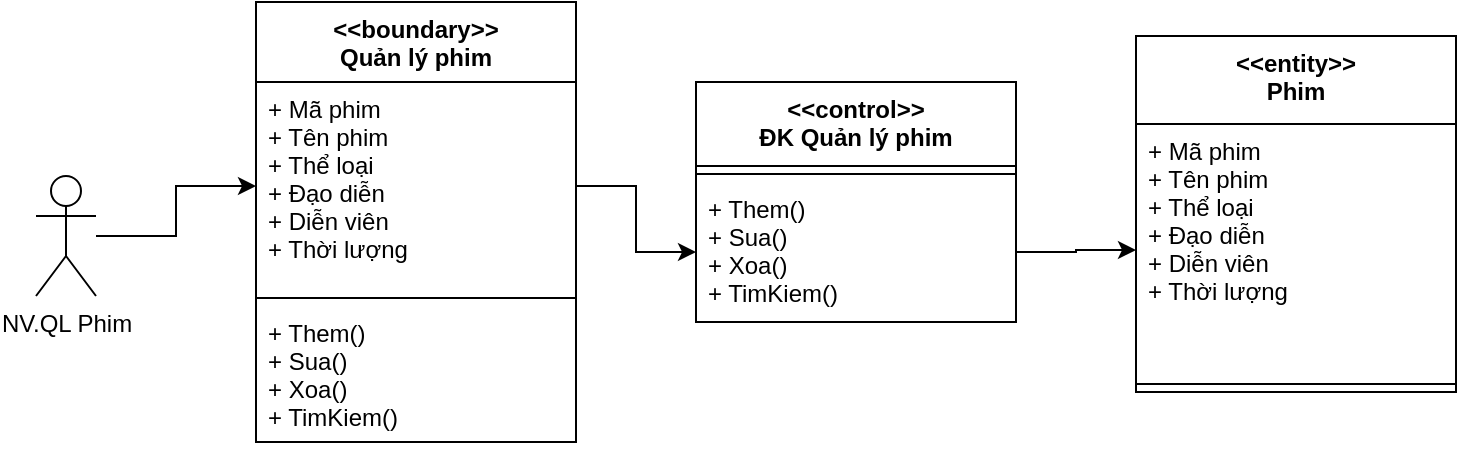 <mxfile version="10.6.1" type="device"><diagram id="qaLjfA3XdHeHFzLCK_MB" name="Page-1"><mxGraphModel dx="792" dy="401" grid="1" gridSize="10" guides="1" tooltips="1" connect="1" arrows="1" fold="1" page="1" pageScale="1" pageWidth="827" pageHeight="1169" math="0" shadow="0"><root><mxCell id="0"/><mxCell id="1" parent="0"/><mxCell id="EC31i34TCU2EPOhqo-vA-16" value="" style="edgeStyle=orthogonalEdgeStyle;rounded=0;orthogonalLoop=1;jettySize=auto;html=1;" edge="1" parent="1" source="EC31i34TCU2EPOhqo-vA-1" target="EC31i34TCU2EPOhqo-vA-3"><mxGeometry relative="1" as="geometry"/></mxCell><mxCell id="EC31i34TCU2EPOhqo-vA-1" value="NV.QL Phim" style="shape=umlActor;verticalLabelPosition=bottom;labelBackgroundColor=#ffffff;verticalAlign=top;html=1;outlineConnect=0;" vertex="1" parent="1"><mxGeometry x="60" y="250" width="30" height="60" as="geometry"/></mxCell><mxCell id="EC31i34TCU2EPOhqo-vA-2" value="&lt;&lt;boundary&gt;&gt;&#10;Quản lý phim&#10;" style="swimlane;fontStyle=1;align=center;verticalAlign=top;childLayout=stackLayout;horizontal=1;startSize=40;horizontalStack=0;resizeParent=1;resizeParentMax=0;resizeLast=0;collapsible=1;marginBottom=0;" vertex="1" parent="1"><mxGeometry x="170" y="163" width="160" height="220" as="geometry"/></mxCell><mxCell id="EC31i34TCU2EPOhqo-vA-3" value="+ Mã phim &#10;+ Tên phim&#10;+ Thể loại&#10;+ Đạo diễn&#10;+ Diễn viên&#10;+ Thời lượng&#10;" style="text;strokeColor=none;fillColor=none;align=left;verticalAlign=top;spacingLeft=4;spacingRight=4;overflow=hidden;rotatable=0;points=[[0,0.5],[1,0.5]];portConstraint=eastwest;" vertex="1" parent="EC31i34TCU2EPOhqo-vA-2"><mxGeometry y="40" width="160" height="104" as="geometry"/></mxCell><mxCell id="EC31i34TCU2EPOhqo-vA-4" value="" style="line;strokeWidth=1;fillColor=none;align=left;verticalAlign=middle;spacingTop=-1;spacingLeft=3;spacingRight=3;rotatable=0;labelPosition=right;points=[];portConstraint=eastwest;" vertex="1" parent="EC31i34TCU2EPOhqo-vA-2"><mxGeometry y="144" width="160" height="8" as="geometry"/></mxCell><mxCell id="EC31i34TCU2EPOhqo-vA-5" value="+ Them()&#10;+ Sua()&#10;+ Xoa()&#10;+ TimKiem()&#10;" style="text;strokeColor=none;fillColor=none;align=left;verticalAlign=top;spacingLeft=4;spacingRight=4;overflow=hidden;rotatable=0;points=[[0,0.5],[1,0.5]];portConstraint=eastwest;" vertex="1" parent="EC31i34TCU2EPOhqo-vA-2"><mxGeometry y="152" width="160" height="68" as="geometry"/></mxCell><mxCell id="EC31i34TCU2EPOhqo-vA-10" value="&lt;&lt;control&gt;&gt;&#10;ĐK Quản lý phim&#10;" style="swimlane;fontStyle=1;align=center;verticalAlign=top;childLayout=stackLayout;horizontal=1;startSize=42;horizontalStack=0;resizeParent=1;resizeParentMax=0;resizeLast=0;collapsible=1;marginBottom=0;" vertex="1" parent="1"><mxGeometry x="390" y="203" width="160" height="120" as="geometry"/></mxCell><mxCell id="EC31i34TCU2EPOhqo-vA-11" value="" style="line;strokeWidth=1;fillColor=none;align=left;verticalAlign=middle;spacingTop=-1;spacingLeft=3;spacingRight=3;rotatable=0;labelPosition=right;points=[];portConstraint=eastwest;" vertex="1" parent="EC31i34TCU2EPOhqo-vA-10"><mxGeometry y="42" width="160" height="8" as="geometry"/></mxCell><mxCell id="EC31i34TCU2EPOhqo-vA-12" value="+ Them()&#10;+ Sua()&#10;+ Xoa()&#10;+ TimKiem()&#10;&#10;" style="text;strokeColor=none;fillColor=none;align=left;verticalAlign=top;spacingLeft=4;spacingRight=4;overflow=hidden;rotatable=0;points=[[0,0.5],[1,0.5]];portConstraint=eastwest;" vertex="1" parent="EC31i34TCU2EPOhqo-vA-10"><mxGeometry y="50" width="160" height="70" as="geometry"/></mxCell><mxCell id="EC31i34TCU2EPOhqo-vA-13" value="&lt;&lt;entity&gt;&gt;&#10;Phim&#10;" style="swimlane;fontStyle=1;align=center;verticalAlign=top;childLayout=stackLayout;horizontal=1;startSize=44;horizontalStack=0;resizeParent=1;resizeParentMax=0;resizeLast=0;collapsible=1;marginBottom=0;" vertex="1" parent="1"><mxGeometry x="610" y="180" width="160" height="178" as="geometry"/></mxCell><mxCell id="EC31i34TCU2EPOhqo-vA-14" value="+ Mã phim &#10;+ Tên phim&#10;+ Thể loại&#10;+ Đạo diễn&#10;+ Diễn viên&#10;+ Thời lượng&#10;&#10;" style="text;strokeColor=none;fillColor=none;align=left;verticalAlign=top;spacingLeft=4;spacingRight=4;overflow=hidden;rotatable=0;points=[[0,0.5],[1,0.5]];portConstraint=eastwest;" vertex="1" parent="EC31i34TCU2EPOhqo-vA-13"><mxGeometry y="44" width="160" height="126" as="geometry"/></mxCell><mxCell id="EC31i34TCU2EPOhqo-vA-15" value="" style="line;strokeWidth=1;fillColor=none;align=left;verticalAlign=middle;spacingTop=-1;spacingLeft=3;spacingRight=3;rotatable=0;labelPosition=right;points=[];portConstraint=eastwest;" vertex="1" parent="EC31i34TCU2EPOhqo-vA-13"><mxGeometry y="170" width="160" height="8" as="geometry"/></mxCell><mxCell id="EC31i34TCU2EPOhqo-vA-17" value="" style="edgeStyle=orthogonalEdgeStyle;rounded=0;orthogonalLoop=1;jettySize=auto;html=1;" edge="1" parent="1" source="EC31i34TCU2EPOhqo-vA-3" target="EC31i34TCU2EPOhqo-vA-12"><mxGeometry relative="1" as="geometry"/></mxCell><mxCell id="EC31i34TCU2EPOhqo-vA-18" value="" style="edgeStyle=orthogonalEdgeStyle;rounded=0;orthogonalLoop=1;jettySize=auto;html=1;" edge="1" parent="1" source="EC31i34TCU2EPOhqo-vA-12" target="EC31i34TCU2EPOhqo-vA-14"><mxGeometry relative="1" as="geometry"/></mxCell></root></mxGraphModel></diagram></mxfile>